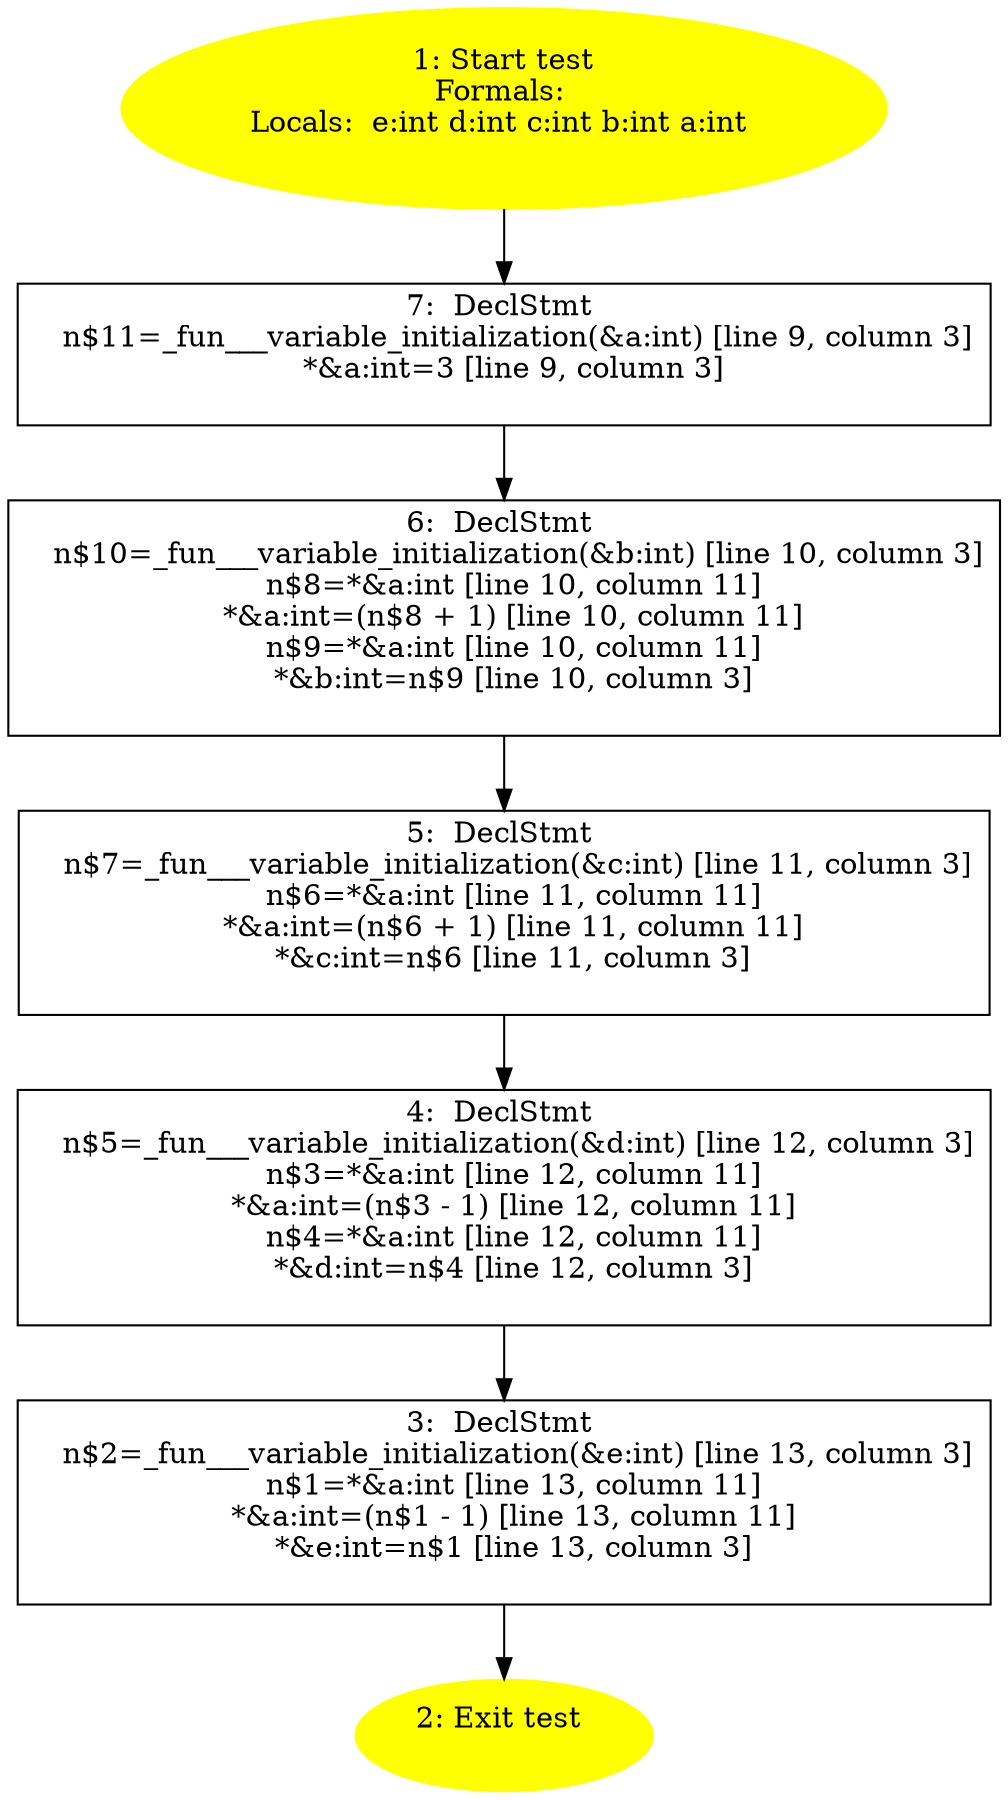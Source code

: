 /* @generated */
digraph cfg {
"test#18241244337164948030.afc14f193ad97442f67ac7183be789bc_1" [label="1: Start test\nFormals: \nLocals:  e:int d:int c:int b:int a:int \n  " color=yellow style=filled]
	

	 "test#18241244337164948030.afc14f193ad97442f67ac7183be789bc_1" -> "test#18241244337164948030.afc14f193ad97442f67ac7183be789bc_7" ;
"test#18241244337164948030.afc14f193ad97442f67ac7183be789bc_2" [label="2: Exit test \n  " color=yellow style=filled]
	

"test#18241244337164948030.afc14f193ad97442f67ac7183be789bc_3" [label="3:  DeclStmt \n   n$2=_fun___variable_initialization(&e:int) [line 13, column 3]\n  n$1=*&a:int [line 13, column 11]\n  *&a:int=(n$1 - 1) [line 13, column 11]\n  *&e:int=n$1 [line 13, column 3]\n " shape="box"]
	

	 "test#18241244337164948030.afc14f193ad97442f67ac7183be789bc_3" -> "test#18241244337164948030.afc14f193ad97442f67ac7183be789bc_2" ;
"test#18241244337164948030.afc14f193ad97442f67ac7183be789bc_4" [label="4:  DeclStmt \n   n$5=_fun___variable_initialization(&d:int) [line 12, column 3]\n  n$3=*&a:int [line 12, column 11]\n  *&a:int=(n$3 - 1) [line 12, column 11]\n  n$4=*&a:int [line 12, column 11]\n  *&d:int=n$4 [line 12, column 3]\n " shape="box"]
	

	 "test#18241244337164948030.afc14f193ad97442f67ac7183be789bc_4" -> "test#18241244337164948030.afc14f193ad97442f67ac7183be789bc_3" ;
"test#18241244337164948030.afc14f193ad97442f67ac7183be789bc_5" [label="5:  DeclStmt \n   n$7=_fun___variable_initialization(&c:int) [line 11, column 3]\n  n$6=*&a:int [line 11, column 11]\n  *&a:int=(n$6 + 1) [line 11, column 11]\n  *&c:int=n$6 [line 11, column 3]\n " shape="box"]
	

	 "test#18241244337164948030.afc14f193ad97442f67ac7183be789bc_5" -> "test#18241244337164948030.afc14f193ad97442f67ac7183be789bc_4" ;
"test#18241244337164948030.afc14f193ad97442f67ac7183be789bc_6" [label="6:  DeclStmt \n   n$10=_fun___variable_initialization(&b:int) [line 10, column 3]\n  n$8=*&a:int [line 10, column 11]\n  *&a:int=(n$8 + 1) [line 10, column 11]\n  n$9=*&a:int [line 10, column 11]\n  *&b:int=n$9 [line 10, column 3]\n " shape="box"]
	

	 "test#18241244337164948030.afc14f193ad97442f67ac7183be789bc_6" -> "test#18241244337164948030.afc14f193ad97442f67ac7183be789bc_5" ;
"test#18241244337164948030.afc14f193ad97442f67ac7183be789bc_7" [label="7:  DeclStmt \n   n$11=_fun___variable_initialization(&a:int) [line 9, column 3]\n  *&a:int=3 [line 9, column 3]\n " shape="box"]
	

	 "test#18241244337164948030.afc14f193ad97442f67ac7183be789bc_7" -> "test#18241244337164948030.afc14f193ad97442f67ac7183be789bc_6" ;
}
